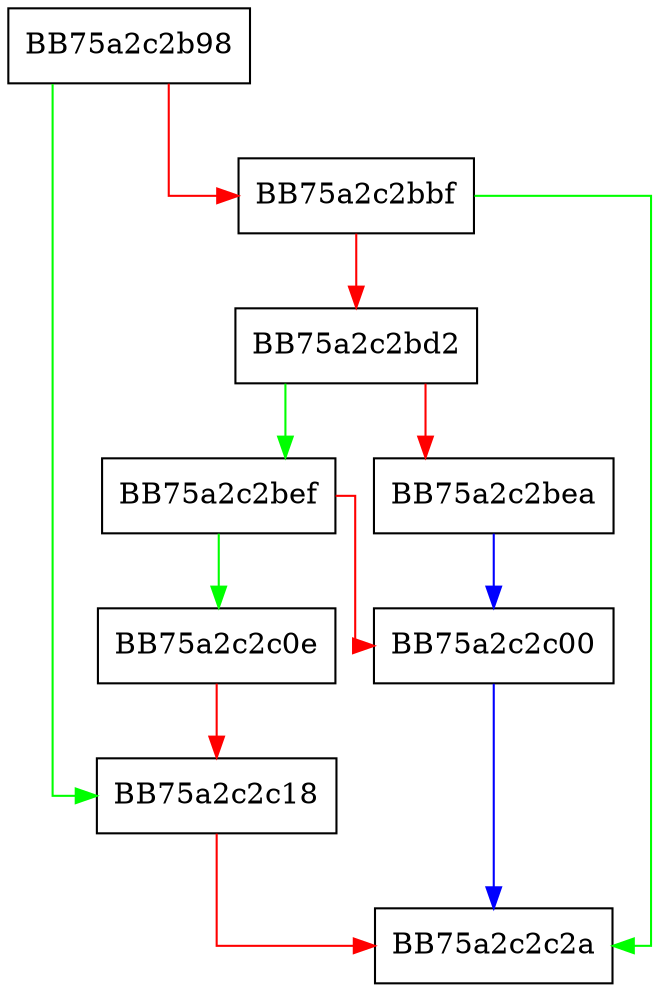 digraph GetObjectFromPath {
  node [shape="box"];
  graph [splines=ortho];
  BB75a2c2b98 -> BB75a2c2c18 [color="green"];
  BB75a2c2b98 -> BB75a2c2bbf [color="red"];
  BB75a2c2bbf -> BB75a2c2c2a [color="green"];
  BB75a2c2bbf -> BB75a2c2bd2 [color="red"];
  BB75a2c2bd2 -> BB75a2c2bef [color="green"];
  BB75a2c2bd2 -> BB75a2c2bea [color="red"];
  BB75a2c2bea -> BB75a2c2c00 [color="blue"];
  BB75a2c2bef -> BB75a2c2c0e [color="green"];
  BB75a2c2bef -> BB75a2c2c00 [color="red"];
  BB75a2c2c00 -> BB75a2c2c2a [color="blue"];
  BB75a2c2c0e -> BB75a2c2c18 [color="red"];
  BB75a2c2c18 -> BB75a2c2c2a [color="red"];
}
